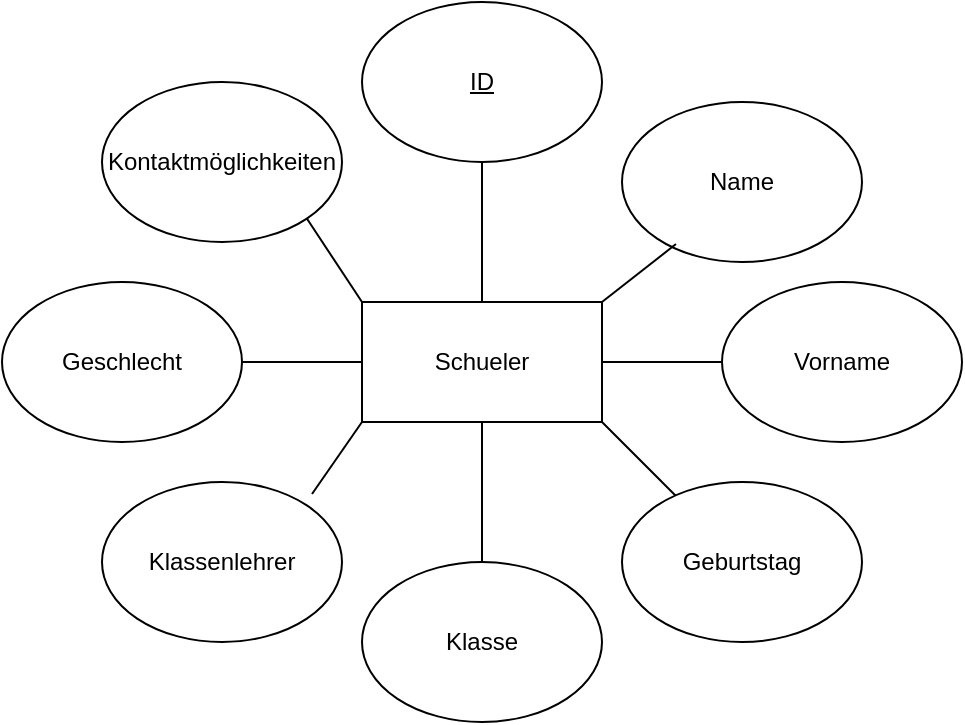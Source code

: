 <mxfile version="24.0.1" type="github">
  <diagram name="Page-1" id="aZTAHpS5vofvsEgaNALO">
    <mxGraphModel dx="529" dy="825" grid="1" gridSize="10" guides="1" tooltips="1" connect="1" arrows="1" fold="1" page="1" pageScale="1" pageWidth="850" pageHeight="1100" math="0" shadow="0">
      <root>
        <mxCell id="0" />
        <mxCell id="1" parent="0" />
        <mxCell id="9Z2D0dc2fyvSwnYvUhyO-1" value="Schueler" style="rounded=0;whiteSpace=wrap;html=1;" vertex="1" parent="1">
          <mxGeometry x="220" y="390" width="120" height="60" as="geometry" />
        </mxCell>
        <mxCell id="9Z2D0dc2fyvSwnYvUhyO-2" value="Kontaktmöglichkeiten" style="ellipse;whiteSpace=wrap;html=1;" vertex="1" parent="1">
          <mxGeometry x="90" y="280" width="120" height="80" as="geometry" />
        </mxCell>
        <mxCell id="9Z2D0dc2fyvSwnYvUhyO-3" value="Vorname" style="ellipse;whiteSpace=wrap;html=1;" vertex="1" parent="1">
          <mxGeometry x="400" y="380" width="120" height="80" as="geometry" />
        </mxCell>
        <mxCell id="9Z2D0dc2fyvSwnYvUhyO-4" value="Geburtstag" style="ellipse;whiteSpace=wrap;html=1;" vertex="1" parent="1">
          <mxGeometry x="350" y="480" width="120" height="80" as="geometry" />
        </mxCell>
        <mxCell id="9Z2D0dc2fyvSwnYvUhyO-5" value="Klassenlehrer" style="ellipse;whiteSpace=wrap;html=1;" vertex="1" parent="1">
          <mxGeometry x="90" y="480" width="120" height="80" as="geometry" />
        </mxCell>
        <mxCell id="9Z2D0dc2fyvSwnYvUhyO-6" value="Geschlecht" style="ellipse;whiteSpace=wrap;html=1;" vertex="1" parent="1">
          <mxGeometry x="40" y="380" width="120" height="80" as="geometry" />
        </mxCell>
        <mxCell id="9Z2D0dc2fyvSwnYvUhyO-7" value="Name" style="ellipse;whiteSpace=wrap;html=1;" vertex="1" parent="1">
          <mxGeometry x="350" y="290" width="120" height="80" as="geometry" />
        </mxCell>
        <mxCell id="9Z2D0dc2fyvSwnYvUhyO-8" value="Klasse" style="ellipse;whiteSpace=wrap;html=1;" vertex="1" parent="1">
          <mxGeometry x="220" y="520" width="120" height="80" as="geometry" />
        </mxCell>
        <mxCell id="9Z2D0dc2fyvSwnYvUhyO-9" value="&lt;u&gt;ID&lt;/u&gt;" style="ellipse;whiteSpace=wrap;html=1;" vertex="1" parent="1">
          <mxGeometry x="220" y="240" width="120" height="80" as="geometry" />
        </mxCell>
        <mxCell id="9Z2D0dc2fyvSwnYvUhyO-10" value="" style="endArrow=none;html=1;rounded=0;entryX=1;entryY=1;entryDx=0;entryDy=0;exitX=0;exitY=0;exitDx=0;exitDy=0;" edge="1" parent="1" source="9Z2D0dc2fyvSwnYvUhyO-1" target="9Z2D0dc2fyvSwnYvUhyO-2">
          <mxGeometry width="50" height="50" relative="1" as="geometry">
            <mxPoint x="250" y="450" as="sourcePoint" />
            <mxPoint x="300" y="400" as="targetPoint" />
          </mxGeometry>
        </mxCell>
        <mxCell id="9Z2D0dc2fyvSwnYvUhyO-11" value="" style="endArrow=none;html=1;rounded=0;entryX=0.5;entryY=1;entryDx=0;entryDy=0;exitX=0.5;exitY=0;exitDx=0;exitDy=0;" edge="1" parent="1" source="9Z2D0dc2fyvSwnYvUhyO-1" target="9Z2D0dc2fyvSwnYvUhyO-9">
          <mxGeometry width="50" height="50" relative="1" as="geometry">
            <mxPoint x="250" y="450" as="sourcePoint" />
            <mxPoint x="300" y="400" as="targetPoint" />
          </mxGeometry>
        </mxCell>
        <mxCell id="9Z2D0dc2fyvSwnYvUhyO-12" value="" style="endArrow=none;html=1;rounded=0;entryX=0.225;entryY=0.888;entryDx=0;entryDy=0;entryPerimeter=0;" edge="1" parent="1" target="9Z2D0dc2fyvSwnYvUhyO-7">
          <mxGeometry width="50" height="50" relative="1" as="geometry">
            <mxPoint x="340" y="390" as="sourcePoint" />
            <mxPoint x="300" y="400" as="targetPoint" />
          </mxGeometry>
        </mxCell>
        <mxCell id="9Z2D0dc2fyvSwnYvUhyO-13" value="" style="endArrow=none;html=1;rounded=0;entryX=0;entryY=0.5;entryDx=0;entryDy=0;exitX=1;exitY=0.5;exitDx=0;exitDy=0;" edge="1" parent="1" source="9Z2D0dc2fyvSwnYvUhyO-1" target="9Z2D0dc2fyvSwnYvUhyO-3">
          <mxGeometry width="50" height="50" relative="1" as="geometry">
            <mxPoint x="250" y="450" as="sourcePoint" />
            <mxPoint x="300" y="400" as="targetPoint" />
          </mxGeometry>
        </mxCell>
        <mxCell id="9Z2D0dc2fyvSwnYvUhyO-14" value="" style="endArrow=none;html=1;rounded=0;entryX=1;entryY=1;entryDx=0;entryDy=0;" edge="1" parent="1" source="9Z2D0dc2fyvSwnYvUhyO-4" target="9Z2D0dc2fyvSwnYvUhyO-1">
          <mxGeometry width="50" height="50" relative="1" as="geometry">
            <mxPoint x="250" y="450" as="sourcePoint" />
            <mxPoint x="300" y="400" as="targetPoint" />
          </mxGeometry>
        </mxCell>
        <mxCell id="9Z2D0dc2fyvSwnYvUhyO-15" value="" style="endArrow=none;html=1;rounded=0;entryX=0.5;entryY=0;entryDx=0;entryDy=0;exitX=0.5;exitY=1;exitDx=0;exitDy=0;" edge="1" parent="1" source="9Z2D0dc2fyvSwnYvUhyO-1" target="9Z2D0dc2fyvSwnYvUhyO-8">
          <mxGeometry width="50" height="50" relative="1" as="geometry">
            <mxPoint x="250" y="450" as="sourcePoint" />
            <mxPoint x="300" y="400" as="targetPoint" />
          </mxGeometry>
        </mxCell>
        <mxCell id="9Z2D0dc2fyvSwnYvUhyO-16" value="" style="endArrow=none;html=1;rounded=0;entryX=0.875;entryY=0.075;entryDx=0;entryDy=0;entryPerimeter=0;exitX=0;exitY=1;exitDx=0;exitDy=0;" edge="1" parent="1" source="9Z2D0dc2fyvSwnYvUhyO-1" target="9Z2D0dc2fyvSwnYvUhyO-5">
          <mxGeometry width="50" height="50" relative="1" as="geometry">
            <mxPoint x="250" y="450" as="sourcePoint" />
            <mxPoint x="300" y="400" as="targetPoint" />
          </mxGeometry>
        </mxCell>
        <mxCell id="9Z2D0dc2fyvSwnYvUhyO-17" value="" style="endArrow=none;html=1;rounded=0;entryX=1;entryY=0.5;entryDx=0;entryDy=0;exitX=0;exitY=0.5;exitDx=0;exitDy=0;" edge="1" parent="1" source="9Z2D0dc2fyvSwnYvUhyO-1" target="9Z2D0dc2fyvSwnYvUhyO-6">
          <mxGeometry width="50" height="50" relative="1" as="geometry">
            <mxPoint x="250" y="450" as="sourcePoint" />
            <mxPoint x="300" y="400" as="targetPoint" />
          </mxGeometry>
        </mxCell>
      </root>
    </mxGraphModel>
  </diagram>
</mxfile>
